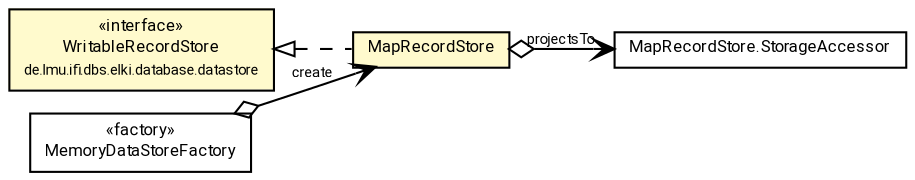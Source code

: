 #!/usr/local/bin/dot
#
# Class diagram 
# Generated by UMLGraph version R5_7_2-60-g0e99a6 (http://www.spinellis.gr/umlgraph/)
#

digraph G {
	graph [fontnames="svg"]
	edge [fontname="Roboto",fontsize=7,labelfontname="Roboto",labelfontsize=7,color="black"];
	node [fontname="Roboto",fontcolor="black",fontsize=8,shape=plaintext,margin=0,width=0,height=0];
	nodesep=0.15;
	ranksep=0.25;
	rankdir=LR;
	// de.lmu.ifi.dbs.elki.database.datastore.WritableRecordStore
	c6772520 [label=<<table title="de.lmu.ifi.dbs.elki.database.datastore.WritableRecordStore" border="0" cellborder="1" cellspacing="0" cellpadding="2" bgcolor="LemonChiffon" href="../WritableRecordStore.html" target="_parent">
		<tr><td><table border="0" cellspacing="0" cellpadding="1">
		<tr><td align="center" balign="center"> &#171;interface&#187; </td></tr>
		<tr><td align="center" balign="center"> <font face="Roboto">WritableRecordStore</font> </td></tr>
		<tr><td align="center" balign="center"> <font face="Roboto" point-size="7.0">de.lmu.ifi.dbs.elki.database.datastore</font> </td></tr>
		</table></td></tr>
		</table>>, URL="../WritableRecordStore.html"];
	// de.lmu.ifi.dbs.elki.database.datastore.memory.MapRecordStore
	c6772524 [label=<<table title="de.lmu.ifi.dbs.elki.database.datastore.memory.MapRecordStore" border="0" cellborder="1" cellspacing="0" cellpadding="2" bgcolor="lemonChiffon" href="MapRecordStore.html" target="_parent">
		<tr><td><table border="0" cellspacing="0" cellpadding="1">
		<tr><td align="center" balign="center"> <font face="Roboto">MapRecordStore</font> </td></tr>
		</table></td></tr>
		</table>>, URL="MapRecordStore.html"];
	// de.lmu.ifi.dbs.elki.database.datastore.memory.MapRecordStore.StorageAccessor<T>
	c6772525 [label=<<table title="de.lmu.ifi.dbs.elki.database.datastore.memory.MapRecordStore.StorageAccessor" border="0" cellborder="1" cellspacing="0" cellpadding="2" href="MapRecordStore.StorageAccessor.html" target="_parent">
		<tr><td><table border="0" cellspacing="0" cellpadding="1">
		<tr><td align="center" balign="center"> <font face="Roboto">MapRecordStore.StorageAccessor</font> </td></tr>
		</table></td></tr>
		</table>>, URL="MapRecordStore.StorageAccessor.html"];
	// de.lmu.ifi.dbs.elki.database.datastore.memory.MemoryDataStoreFactory
	c6772533 [label=<<table title="de.lmu.ifi.dbs.elki.database.datastore.memory.MemoryDataStoreFactory" border="0" cellborder="1" cellspacing="0" cellpadding="2" href="MemoryDataStoreFactory.html" target="_parent">
		<tr><td><table border="0" cellspacing="0" cellpadding="1">
		<tr><td align="center" balign="center"> &#171;factory&#187; </td></tr>
		<tr><td align="center" balign="center"> <font face="Roboto">MemoryDataStoreFactory</font> </td></tr>
		</table></td></tr>
		</table>>, URL="MemoryDataStoreFactory.html"];
	// de.lmu.ifi.dbs.elki.database.datastore.memory.MapRecordStore implements de.lmu.ifi.dbs.elki.database.datastore.WritableRecordStore
	c6772520 -> c6772524 [arrowtail=empty,style=dashed,dir=back,weight=9];
	// de.lmu.ifi.dbs.elki.database.datastore.memory.MapRecordStore navhas de.lmu.ifi.dbs.elki.database.datastore.memory.MapRecordStore.StorageAccessor<T>
	c6772524 -> c6772525 [arrowhead=open,arrowtail=ediamond,dir=both,weight=3,label="projectsTo"];
	// de.lmu.ifi.dbs.elki.database.datastore.memory.MemoryDataStoreFactory navhas de.lmu.ifi.dbs.elki.database.datastore.memory.MapRecordStore
	c6772533 -> c6772524 [arrowhead=open,arrowtail=ediamond,dir=both,weight=3,label="create"];
}

